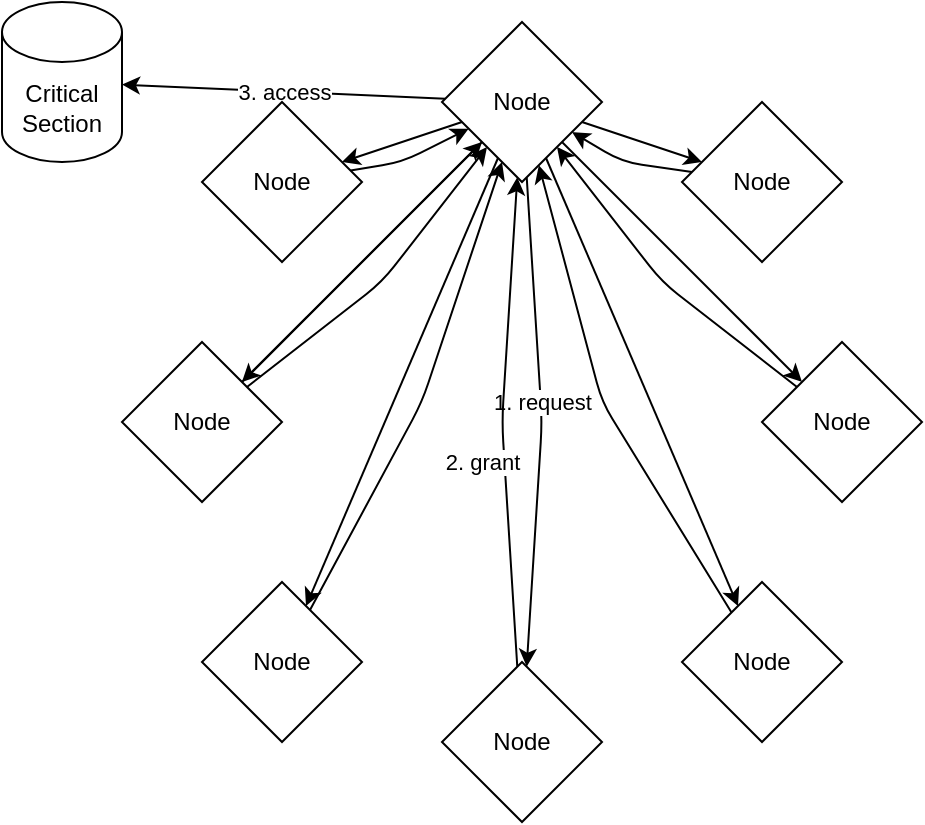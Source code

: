 <mxfile>
    <diagram id="AsUP6QfyQ3Jjv0OSDVYB" name="Page-1">
        <mxGraphModel dx="795" dy="563" grid="1" gridSize="10" guides="1" tooltips="1" connect="1" arrows="1" fold="1" page="1" pageScale="1" pageWidth="850" pageHeight="1100" math="0" shadow="0">
            <root>
                <mxCell id="0"/>
                <mxCell id="1" parent="0"/>
                <mxCell id="22" style="html=1;" edge="1" parent="1" source="5" target="19">
                    <mxGeometry relative="1" as="geometry"/>
                </mxCell>
                <mxCell id="23" style="edgeStyle=none;html=1;" edge="1" parent="1" source="5" target="17">
                    <mxGeometry relative="1" as="geometry"/>
                </mxCell>
                <mxCell id="24" style="edgeStyle=none;html=1;" edge="1" parent="1" source="5" target="15">
                    <mxGeometry relative="1" as="geometry"/>
                </mxCell>
                <mxCell id="25" value="1. request" style="edgeStyle=none;html=1;" edge="1" parent="1" source="5" target="13">
                    <mxGeometry x="-0.081" y="1" relative="1" as="geometry">
                        <Array as="points">
                            <mxPoint x="290" y="360"/>
                        </Array>
                        <mxPoint as="offset"/>
                    </mxGeometry>
                </mxCell>
                <mxCell id="26" style="edgeStyle=none;html=1;" edge="1" parent="1" source="5" target="11">
                    <mxGeometry relative="1" as="geometry"/>
                </mxCell>
                <mxCell id="27" style="edgeStyle=none;html=1;" edge="1" parent="1" source="5" target="9">
                    <mxGeometry relative="1" as="geometry"/>
                </mxCell>
                <mxCell id="28" style="edgeStyle=none;html=1;" edge="1" parent="1" source="5" target="7">
                    <mxGeometry relative="1" as="geometry"/>
                </mxCell>
                <mxCell id="42" value="3. access" style="edgeStyle=none;html=1;" edge="1" parent="1" source="5" target="41">
                    <mxGeometry relative="1" as="geometry"/>
                </mxCell>
                <mxCell id="5" value="Node" style="rhombus;whiteSpace=wrap;html=1;" vertex="1" parent="1">
                    <mxGeometry x="240" y="160" width="80" height="80" as="geometry"/>
                </mxCell>
                <mxCell id="38" style="edgeStyle=none;html=1;" edge="1" parent="1" source="7" target="5">
                    <mxGeometry relative="1" as="geometry">
                        <Array as="points">
                            <mxPoint x="330" y="230"/>
                        </Array>
                    </mxGeometry>
                </mxCell>
                <mxCell id="7" value="Node" style="rhombus;whiteSpace=wrap;html=1;" vertex="1" parent="1">
                    <mxGeometry x="360" y="200" width="80" height="80" as="geometry"/>
                </mxCell>
                <mxCell id="39" style="edgeStyle=none;html=1;" edge="1" parent="1" source="9" target="5">
                    <mxGeometry relative="1" as="geometry">
                        <Array as="points">
                            <mxPoint x="350" y="290"/>
                        </Array>
                    </mxGeometry>
                </mxCell>
                <mxCell id="9" value="Node" style="rhombus;whiteSpace=wrap;html=1;" vertex="1" parent="1">
                    <mxGeometry x="400" y="320" width="80" height="80" as="geometry"/>
                </mxCell>
                <mxCell id="40" style="edgeStyle=none;html=1;" edge="1" parent="1" source="11" target="5">
                    <mxGeometry relative="1" as="geometry">
                        <Array as="points">
                            <mxPoint x="320" y="350"/>
                        </Array>
                    </mxGeometry>
                </mxCell>
                <mxCell id="11" value="Node" style="rhombus;whiteSpace=wrap;html=1;" vertex="1" parent="1">
                    <mxGeometry x="360" y="440" width="80" height="80" as="geometry"/>
                </mxCell>
                <mxCell id="33" value="2. grant" style="edgeStyle=none;html=1;" edge="1" parent="1" source="13" target="5">
                    <mxGeometry x="-0.158" y="11" relative="1" as="geometry">
                        <Array as="points">
                            <mxPoint x="270" y="360"/>
                        </Array>
                        <mxPoint as="offset"/>
                    </mxGeometry>
                </mxCell>
                <mxCell id="13" value="Node" style="rhombus;whiteSpace=wrap;html=1;" vertex="1" parent="1">
                    <mxGeometry x="240" y="480" width="80" height="80" as="geometry"/>
                </mxCell>
                <mxCell id="32" value="" style="edgeStyle=none;html=1;" edge="1" parent="1" source="15" target="5">
                    <mxGeometry relative="1" as="geometry">
                        <Array as="points">
                            <mxPoint x="230" y="350"/>
                        </Array>
                    </mxGeometry>
                </mxCell>
                <mxCell id="15" value="Node" style="rhombus;whiteSpace=wrap;html=1;" vertex="1" parent="1">
                    <mxGeometry x="120" y="440" width="80" height="80" as="geometry"/>
                </mxCell>
                <mxCell id="35" style="edgeStyle=none;html=1;" edge="1" parent="1" source="17" target="5">
                    <mxGeometry relative="1" as="geometry"/>
                </mxCell>
                <mxCell id="36" style="edgeStyle=none;html=1;" edge="1" parent="1" source="17" target="5">
                    <mxGeometry relative="1" as="geometry">
                        <Array as="points">
                            <mxPoint x="210" y="290"/>
                        </Array>
                    </mxGeometry>
                </mxCell>
                <mxCell id="17" value="Node" style="rhombus;whiteSpace=wrap;html=1;" vertex="1" parent="1">
                    <mxGeometry x="80" y="320" width="80" height="80" as="geometry"/>
                </mxCell>
                <mxCell id="37" style="edgeStyle=none;html=1;" edge="1" parent="1" source="19" target="5">
                    <mxGeometry relative="1" as="geometry">
                        <Array as="points">
                            <mxPoint x="220" y="230"/>
                        </Array>
                    </mxGeometry>
                </mxCell>
                <mxCell id="19" value="Node" style="rhombus;whiteSpace=wrap;html=1;" vertex="1" parent="1">
                    <mxGeometry x="120" y="200" width="80" height="80" as="geometry"/>
                </mxCell>
                <mxCell id="41" value="Critical Section" style="shape=cylinder3;whiteSpace=wrap;html=1;boundedLbl=1;backgroundOutline=1;size=15;" vertex="1" parent="1">
                    <mxGeometry x="20" y="150" width="60" height="80" as="geometry"/>
                </mxCell>
            </root>
        </mxGraphModel>
    </diagram>
</mxfile>
